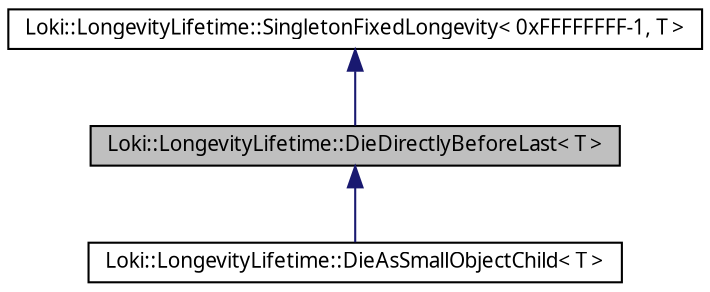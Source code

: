 digraph G
{
  bgcolor="transparent";
  edge [fontname="FreeSans.ttf",fontsize=10,labelfontname="FreeSans.ttf",labelfontsize=10];
  node [fontname="FreeSans.ttf",fontsize=10,shape=record];
  Node1 [label="Loki::LongevityLifetime::DieDirectlyBeforeLast\< T \>",height=0.2,width=0.4,color="black", fillcolor="grey75", style="filled" fontcolor="black"];
  Node2 -> Node1 [dir=back,color="midnightblue",fontsize=10,style="solid",fontname="FreeSans.ttf"];
  Node2 [label="Loki::LongevityLifetime::SingletonFixedLongevity\< 0xFFFFFFFF-1, T \>",height=0.2,width=0.4,color="black",URL="$a00711.html"];
  Node1 -> Node3 [dir=back,color="midnightblue",fontsize=10,style="solid",fontname="FreeSans.ttf"];
  Node3 [label="Loki::LongevityLifetime::DieAsSmallObjectChild\< T \>",height=0.2,width=0.4,color="black",URL="$a00666.html"];
}
